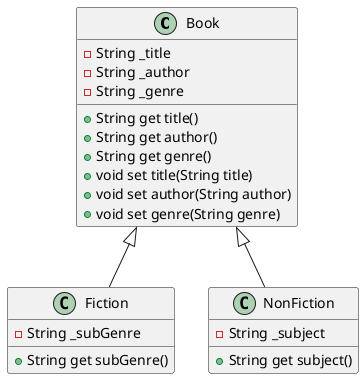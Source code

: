 @startuml

scale 1

class Book {
    -String _title
    -String _author
    -String _genre

    +String get title()
    +String get author()
    +String get genre()
    +void set title(String title)
    +void set author(String author)
    +void set genre(String genre)
}

class Fiction extends Book{
    -String _subGenre

    +String get subGenre()
}

class NonFiction extends Book{
    -String _subject

    +String get subject()
}

@enduml